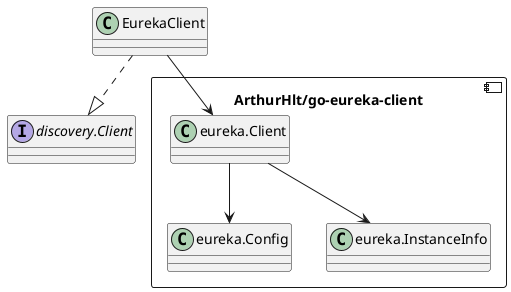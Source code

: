 @startuml

interface "discovery.Client" as DC {
}
class "EurekaClient" as EC {
}
component "ArthurHlt/go-eureka-client" as LIB {
    class "eureka.Config" as C {
    }
    class "eureka.InstanceInfo" as II {
    }
    class "eureka.Client" as eC {
    }
}

EC ..|> DC
EC --> eC
eC --> C
eC --> II

@enduml